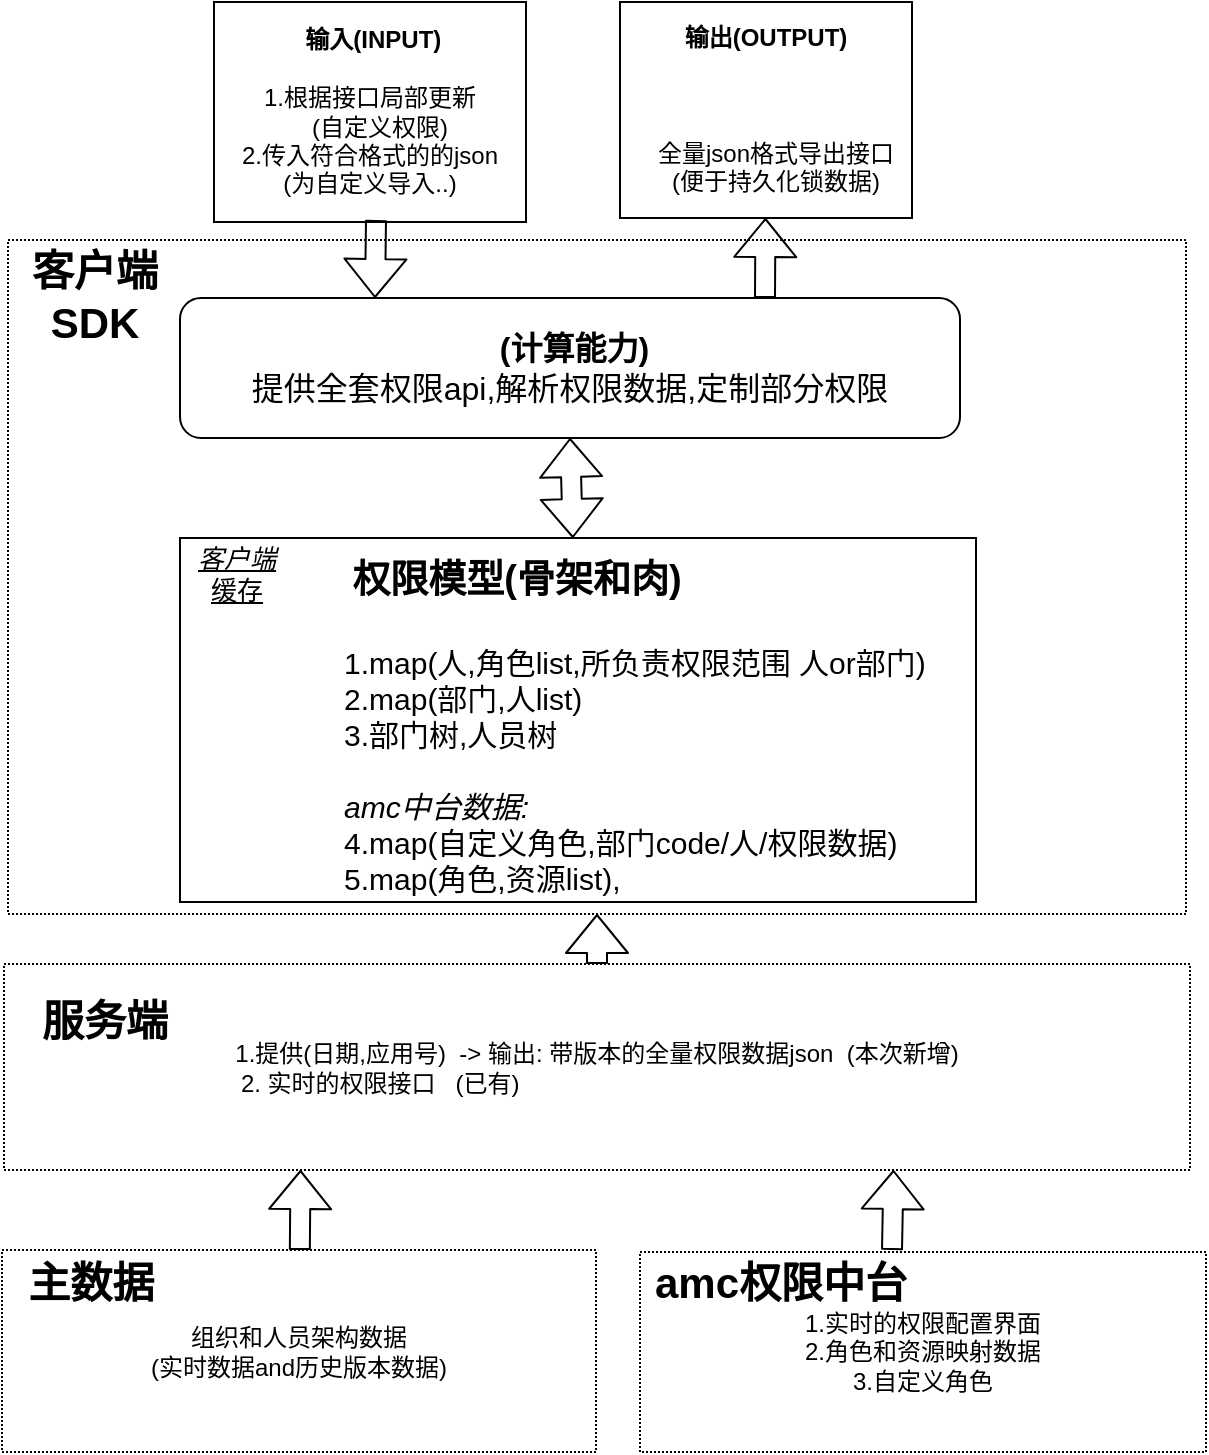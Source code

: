 <mxfile version="15.3.8" type="github">
  <diagram id="ApqCbR3X10Ap8amm-_Jj" name="第 1 页">
    <mxGraphModel dx="1186" dy="773" grid="1" gridSize="10" guides="1" tooltips="1" connect="1" arrows="1" fold="1" page="1" pageScale="1" pageWidth="827" pageHeight="1169" math="0" shadow="0">
      <root>
        <mxCell id="0" />
        <mxCell id="1" parent="0" />
        <mxCell id="zge9e7tA55sIXexSuKN3-2" value="" style="rounded=0;whiteSpace=wrap;html=1;align=center;dashed=1;dashPattern=1 1;" vertex="1" parent="1">
          <mxGeometry x="140" y="232" width="589" height="337" as="geometry" />
        </mxCell>
        <mxCell id="zge9e7tA55sIXexSuKN3-3" value="" style="rounded=0;whiteSpace=wrap;html=1;align=center;" vertex="1" parent="1">
          <mxGeometry x="226" y="381" width="398" height="182" as="geometry" />
        </mxCell>
        <mxCell id="zge9e7tA55sIXexSuKN3-4" value="&lt;span style=&quot;font-size: 16px&quot;&gt;&lt;b&gt;&amp;nbsp;(计算能力)&lt;br&gt;&lt;/b&gt;提供全套权限api,解析权限数据,定制部分权限&lt;br&gt;&lt;/span&gt;" style="rounded=1;whiteSpace=wrap;html=1;" vertex="1" parent="1">
          <mxGeometry x="226" y="261" width="390" height="70" as="geometry" />
        </mxCell>
        <mxCell id="zge9e7tA55sIXexSuKN3-5" value="" style="shape=flexArrow;endArrow=classic;startArrow=classic;html=1;entryX=0.5;entryY=1;entryDx=0;entryDy=0;" edge="1" parent="1" source="zge9e7tA55sIXexSuKN3-3" target="zge9e7tA55sIXexSuKN3-4">
          <mxGeometry width="50" height="50" relative="1" as="geometry">
            <mxPoint x="286" y="391" as="sourcePoint" />
            <mxPoint x="336" y="341" as="targetPoint" />
          </mxGeometry>
        </mxCell>
        <mxCell id="zge9e7tA55sIXexSuKN3-6" value="&lt;span style=&quot;font-size: 19px&quot;&gt;&lt;b&gt;权限模型(骨架和肉)&lt;/b&gt;&lt;/span&gt;" style="text;html=1;align=center;verticalAlign=middle;resizable=0;points=[];autosize=1;" vertex="1" parent="1">
          <mxGeometry x="306" y="391" width="175" height="21" as="geometry" />
        </mxCell>
        <mxCell id="zge9e7tA55sIXexSuKN3-7" value="&lt;font style=&quot;font-size: 15px&quot;&gt;1.map(人,角色list,所负责权限范围 人or部门)&lt;br&gt;2.map(部门,人list)&lt;br&gt;3.部门树,人员树&lt;br&gt;&lt;br&gt;&lt;i&gt;amc中台数据:&lt;/i&gt;&lt;br&gt;4.map(自定义角色,部门code/人/权限数据)&lt;br&gt;5.map(角色,资源list),&lt;br&gt;&lt;br&gt;&lt;/font&gt;" style="text;html=1;align=left;verticalAlign=middle;resizable=0;points=[];autosize=1;" vertex="1" parent="1">
          <mxGeometry x="306" y="444" width="301" height="124" as="geometry" />
        </mxCell>
        <mxCell id="zge9e7tA55sIXexSuKN3-8" value="&amp;nbsp;&lt;b&gt;输入(INPUT)&lt;/b&gt;&lt;br&gt;&lt;br&gt;1.根据接口局部更新&lt;br&gt;&amp;nbsp; &amp;nbsp;(自定义权限)&lt;br&gt;2.传入符合格式的的json&lt;br&gt;(为自定义导入..)" style="rounded=0;whiteSpace=wrap;html=1;align=center;" vertex="1" parent="1">
          <mxGeometry x="243" y="113" width="156" height="110" as="geometry" />
        </mxCell>
        <mxCell id="zge9e7tA55sIXexSuKN3-9" value="" style="shape=flexArrow;endArrow=classic;html=1;entryX=0.25;entryY=0;entryDx=0;entryDy=0;" edge="1" parent="1" target="zge9e7tA55sIXexSuKN3-4">
          <mxGeometry width="50" height="50" relative="1" as="geometry">
            <mxPoint x="324" y="222" as="sourcePoint" />
            <mxPoint x="116" y="671" as="targetPoint" />
            <Array as="points" />
          </mxGeometry>
        </mxCell>
        <mxCell id="zge9e7tA55sIXexSuKN3-10" value="&lt;b&gt;输出(OUTPUT)&lt;/b&gt;&lt;br&gt;&lt;br&gt;&lt;br&gt;&amp;nbsp; &amp;nbsp;&lt;br&gt;&amp;nbsp; &amp;nbsp;全量json格式导出接口&lt;br&gt;&amp;nbsp; &amp;nbsp;(便于持久化锁数据)" style="rounded=0;whiteSpace=wrap;html=1;align=center;" vertex="1" parent="1">
          <mxGeometry x="446" y="113" width="146" height="108" as="geometry" />
        </mxCell>
        <mxCell id="zge9e7tA55sIXexSuKN3-11" value="" style="shape=flexArrow;endArrow=classic;html=1;exitX=0.75;exitY=0;exitDx=0;exitDy=0;" edge="1" parent="1" source="zge9e7tA55sIXexSuKN3-4" target="zge9e7tA55sIXexSuKN3-10">
          <mxGeometry width="50" height="50" relative="1" as="geometry">
            <mxPoint x="562" y="520.5" as="sourcePoint" />
            <mxPoint x="612" y="520.5" as="targetPoint" />
          </mxGeometry>
        </mxCell>
        <mxCell id="zge9e7tA55sIXexSuKN3-12" value="1.提供(日期,应用号)&amp;nbsp; -&amp;gt; 输出: 带版本的全量权限数据json&amp;nbsp; (本次新增)&lt;br&gt;&amp;nbsp; 2. 实时的权限接口&amp;nbsp; &amp;nbsp;(已有)&amp;nbsp; &amp;nbsp; &amp;nbsp; &amp;nbsp; &amp;nbsp; &amp;nbsp; &amp;nbsp; &amp;nbsp; &amp;nbsp; &amp;nbsp; &amp;nbsp; &amp;nbsp; &amp;nbsp; &amp;nbsp; &amp;nbsp; &amp;nbsp; &amp;nbsp; &amp;nbsp; &amp;nbsp; &amp;nbsp; &amp;nbsp; &amp;nbsp; &amp;nbsp; &amp;nbsp; &amp;nbsp; &amp;nbsp; &amp;nbsp; &amp;nbsp; &amp;nbsp; &amp;nbsp; &amp;nbsp; &amp;nbsp; &amp;nbsp; &amp;nbsp;" style="rounded=0;whiteSpace=wrap;html=1;align=center;dashed=1;dashPattern=1 1;" vertex="1" parent="1">
          <mxGeometry x="138" y="594" width="593" height="103" as="geometry" />
        </mxCell>
        <mxCell id="zge9e7tA55sIXexSuKN3-13" value="&lt;b&gt;&lt;font style=&quot;font-size: 21px&quot;&gt;客户端&lt;br&gt;SDK&lt;br&gt;&lt;/font&gt;&lt;/b&gt;" style="text;html=1;align=center;verticalAlign=middle;resizable=0;points=[];autosize=1;" vertex="1" parent="1">
          <mxGeometry x="146.5" y="241" width="73" height="38" as="geometry" />
        </mxCell>
        <mxCell id="zge9e7tA55sIXexSuKN3-14" value="&lt;span style=&quot;font-size: 21px&quot;&gt;&lt;b&gt;&lt;br&gt;服务端&lt;br&gt;&lt;/b&gt;&lt;/span&gt;" style="text;html=1;align=center;verticalAlign=middle;resizable=0;points=[];autosize=1;" vertex="1" parent="1">
          <mxGeometry x="151" y="590" width="73" height="38" as="geometry" />
        </mxCell>
        <mxCell id="zge9e7tA55sIXexSuKN3-15" value="组织和人员架构数据&lt;br&gt;(实时数据and历史版本数据)" style="rounded=0;whiteSpace=wrap;html=1;align=center;dashed=1;dashPattern=1 1;" vertex="1" parent="1">
          <mxGeometry x="137" y="737" width="297" height="101" as="geometry" />
        </mxCell>
        <mxCell id="zge9e7tA55sIXexSuKN3-16" value="&lt;font style=&quot;font-size: 13px&quot;&gt;&lt;u&gt;&lt;i&gt;客户端&lt;br&gt;&lt;/i&gt;缓存&lt;/u&gt;&lt;br&gt;&lt;/font&gt;" style="text;html=1;align=center;verticalAlign=middle;resizable=0;points=[];autosize=1;" vertex="1" parent="1">
          <mxGeometry x="229" y="383" width="49" height="32" as="geometry" />
        </mxCell>
        <mxCell id="zge9e7tA55sIXexSuKN3-17" value="" style="shape=flexArrow;endArrow=classic;html=1;entryX=0.5;entryY=1;entryDx=0;entryDy=0;exitX=0.5;exitY=0;exitDx=0;exitDy=0;" edge="1" parent="1" source="zge9e7tA55sIXexSuKN3-12" target="zge9e7tA55sIXexSuKN3-2">
          <mxGeometry width="50" height="50" relative="1" as="geometry">
            <mxPoint x="417" y="749" as="sourcePoint" />
            <mxPoint x="467" y="699" as="targetPoint" />
          </mxGeometry>
        </mxCell>
        <mxCell id="zge9e7tA55sIXexSuKN3-18" value="" style="shape=flexArrow;endArrow=classic;html=1;entryX=0.25;entryY=1;entryDx=0;entryDy=0;" edge="1" parent="1" source="zge9e7tA55sIXexSuKN3-15" target="zge9e7tA55sIXexSuKN3-12">
          <mxGeometry width="50" height="50" relative="1" as="geometry">
            <mxPoint x="285" y="736" as="sourcePoint" />
            <mxPoint x="295" y="714" as="targetPoint" />
          </mxGeometry>
        </mxCell>
        <mxCell id="zge9e7tA55sIXexSuKN3-19" value="1.实时的权限配置界面&lt;br&gt;2.角色和资源映射数据&lt;br&gt;3.自定义角色" style="rounded=0;whiteSpace=wrap;html=1;align=center;dashed=1;dashPattern=1 1;" vertex="1" parent="1">
          <mxGeometry x="456" y="738" width="283" height="100" as="geometry" />
        </mxCell>
        <mxCell id="zge9e7tA55sIXexSuKN3-20" value="&lt;span&gt;&lt;b&gt;&lt;font style=&quot;font-size: 21px&quot;&gt;主数据&amp;nbsp;&lt;/font&gt;&lt;/b&gt;&lt;/span&gt;" style="text;html=1;align=center;verticalAlign=middle;resizable=0;points=[];autosize=1;" vertex="1" parent="1">
          <mxGeometry x="144.5" y="742" width="79" height="21" as="geometry" />
        </mxCell>
        <mxCell id="zge9e7tA55sIXexSuKN3-21" value="&lt;span&gt;&lt;b&gt;&lt;font style=&quot;font-size: 21px&quot;&gt;amc权限中台&lt;/font&gt;&lt;/b&gt;&lt;/span&gt;" style="text;html=1;align=center;verticalAlign=middle;resizable=0;points=[];autosize=1;" vertex="1" parent="1">
          <mxGeometry x="458" y="742" width="136" height="21" as="geometry" />
        </mxCell>
        <mxCell id="zge9e7tA55sIXexSuKN3-22" value="" style="shape=flexArrow;endArrow=classic;html=1;entryX=0.75;entryY=1;entryDx=0;entryDy=0;" edge="1" parent="1" target="zge9e7tA55sIXexSuKN3-12">
          <mxGeometry width="50" height="50" relative="1" as="geometry">
            <mxPoint x="582" y="737" as="sourcePoint" />
            <mxPoint x="295.25" y="709" as="targetPoint" />
          </mxGeometry>
        </mxCell>
      </root>
    </mxGraphModel>
  </diagram>
</mxfile>

